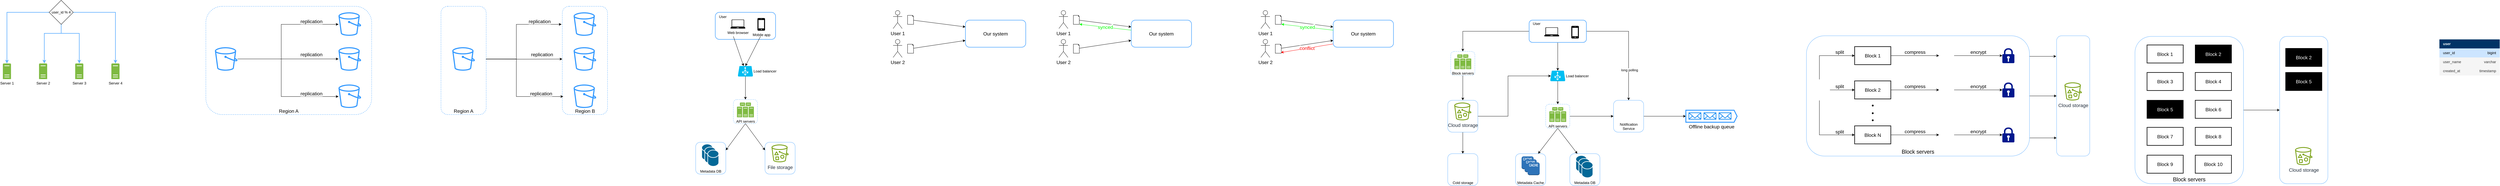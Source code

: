 <mxfile version="26.0.1">
  <diagram name="Page-1" id="DRFL2DdX7cvpsLH4rrUR">
    <mxGraphModel dx="1434" dy="802" grid="1" gridSize="10" guides="1" tooltips="1" connect="1" arrows="1" fold="1" page="1" pageScale="1" pageWidth="827" pageHeight="1169" math="0" shadow="0">
      <root>
        <mxCell id="0" />
        <mxCell id="1" parent="0" />
        <mxCell id="561VKzJUoYmYLCurIPaJ-1" style="edgeStyle=orthogonalEdgeStyle;rounded=0;orthogonalLoop=1;jettySize=auto;html=1;" edge="1" parent="1" source="561VKzJUoYmYLCurIPaJ-4" target="561VKzJUoYmYLCurIPaJ-129">
          <mxGeometry relative="1" as="geometry" />
        </mxCell>
        <mxCell id="561VKzJUoYmYLCurIPaJ-2" style="edgeStyle=orthogonalEdgeStyle;rounded=0;orthogonalLoop=1;jettySize=auto;html=1;exitX=1;exitY=0.171;exitDx=0;exitDy=0;entryX=-0.012;entryY=0.171;entryDx=0;entryDy=0;exitPerimeter=0;entryPerimeter=0;" edge="1" parent="1" source="561VKzJUoYmYLCurIPaJ-4" target="561VKzJUoYmYLCurIPaJ-129">
          <mxGeometry relative="1" as="geometry" />
        </mxCell>
        <mxCell id="561VKzJUoYmYLCurIPaJ-3" style="edgeStyle=orthogonalEdgeStyle;rounded=0;orthogonalLoop=1;jettySize=auto;html=1;exitX=1.001;exitY=0.849;exitDx=0;exitDy=0;entryX=0;entryY=0.849;entryDx=0;entryDy=0;exitPerimeter=0;entryPerimeter=0;" edge="1" parent="1" source="561VKzJUoYmYLCurIPaJ-4" target="561VKzJUoYmYLCurIPaJ-129">
          <mxGeometry relative="1" as="geometry" />
        </mxCell>
        <mxCell id="561VKzJUoYmYLCurIPaJ-4" value="Block servers" style="rounded=1;whiteSpace=wrap;html=1;strokeColor=#66B2FF;verticalAlign=bottom;fontSize=18;" vertex="1" parent="1">
          <mxGeometry x="6270" y="178" width="740" height="400" as="geometry" />
        </mxCell>
        <mxCell id="561VKzJUoYmYLCurIPaJ-5" value="" style="rounded=1;whiteSpace=wrap;html=1;verticalAlign=bottom;strokeColor=#66B2FF;" vertex="1" parent="1">
          <mxGeometry x="5080" y="570" width="100" height="106" as="geometry" />
        </mxCell>
        <mxCell id="561VKzJUoYmYLCurIPaJ-6" value="" style="rounded=1;whiteSpace=wrap;html=1;verticalAlign=bottom;strokeColor=#66B2FF;" vertex="1" parent="1">
          <mxGeometry x="2815" y="532" width="100" height="106" as="geometry" />
        </mxCell>
        <mxCell id="561VKzJUoYmYLCurIPaJ-7" value="Metadata DB" style="rounded=1;whiteSpace=wrap;html=1;verticalAlign=bottom;strokeColor=#66B2FF;" vertex="1" parent="1">
          <mxGeometry x="2585" y="532" width="100" height="106" as="geometry" />
        </mxCell>
        <mxCell id="561VKzJUoYmYLCurIPaJ-8" style="rounded=0;orthogonalLoop=1;jettySize=auto;html=1;exitX=0.5;exitY=1;exitDx=0;exitDy=0;entryX=1;entryY=0.25;entryDx=0;entryDy=0;" edge="1" parent="1" source="561VKzJUoYmYLCurIPaJ-10" target="561VKzJUoYmYLCurIPaJ-7">
          <mxGeometry relative="1" as="geometry">
            <mxPoint x="2755" y="470" as="sourcePoint" />
          </mxGeometry>
        </mxCell>
        <mxCell id="561VKzJUoYmYLCurIPaJ-9" style="edgeStyle=none;shape=connector;rounded=0;orthogonalLoop=1;jettySize=auto;html=1;entryX=0;entryY=0.25;entryDx=0;entryDy=0;strokeColor=default;align=center;verticalAlign=middle;fontFamily=Helvetica;fontSize=11;fontColor=default;labelBackgroundColor=default;endArrow=classic;exitX=0.5;exitY=1;exitDx=0;exitDy=0;" edge="1" parent="1" source="561VKzJUoYmYLCurIPaJ-10" target="561VKzJUoYmYLCurIPaJ-6">
          <mxGeometry relative="1" as="geometry">
            <mxPoint x="2755" y="470" as="sourcePoint" />
          </mxGeometry>
        </mxCell>
        <mxCell id="561VKzJUoYmYLCurIPaJ-10" value="" style="rounded=1;whiteSpace=wrap;html=1;dashed=1;strokeColor=#66B2FF;" vertex="1" parent="1">
          <mxGeometry x="2710" y="390" width="80" height="80" as="geometry" />
        </mxCell>
        <mxCell id="561VKzJUoYmYLCurIPaJ-11" value="User" style="rounded=1;whiteSpace=wrap;html=1;strokeColor=#66B2FF;strokeWidth=2;labelPosition=center;verticalLabelPosition=middle;align=center;verticalAlign=middle;spacingBottom=60;spacingRight=150;" vertex="1" parent="1">
          <mxGeometry x="2650" y="100" width="200" height="90" as="geometry" />
        </mxCell>
        <mxCell id="561VKzJUoYmYLCurIPaJ-12" value="" style="rounded=0;orthogonalLoop=1;jettySize=auto;html=1;exitX=0.3;exitY=0.889;exitDx=0;exitDy=0;exitPerimeter=0;" edge="1" parent="1" source="561VKzJUoYmYLCurIPaJ-11" target="561VKzJUoYmYLCurIPaJ-42">
          <mxGeometry relative="1" as="geometry">
            <mxPoint x="2700" y="60" as="sourcePoint" />
          </mxGeometry>
        </mxCell>
        <mxCell id="561VKzJUoYmYLCurIPaJ-13" value="Region B" style="rounded=1;whiteSpace=wrap;html=1;dashed=1;fillColor=default;strokeColor=#3399FF;verticalAlign=bottom;fontSize=16;fontStyle=0" vertex="1" parent="1">
          <mxGeometry x="2142.5" y="80" width="150" height="360" as="geometry" />
        </mxCell>
        <mxCell id="561VKzJUoYmYLCurIPaJ-14" value="Server 1" style="sketch=0;pointerEvents=1;shadow=0;dashed=0;html=1;strokeColor=none;labelPosition=center;verticalLabelPosition=bottom;verticalAlign=top;outlineConnect=0;align=center;shape=mxgraph.office.servers.server_generic;fillColor=#7FBA42;" vertex="1" parent="1">
          <mxGeometry x="286.5" y="270" width="27" height="52" as="geometry" />
        </mxCell>
        <mxCell id="561VKzJUoYmYLCurIPaJ-15" style="edgeStyle=orthogonalEdgeStyle;rounded=0;orthogonalLoop=1;jettySize=auto;html=1;strokeColor=#66B2FF;strokeWidth=2;" edge="1" parent="1" source="561VKzJUoYmYLCurIPaJ-19" target="561VKzJUoYmYLCurIPaJ-14">
          <mxGeometry relative="1" as="geometry" />
        </mxCell>
        <mxCell id="561VKzJUoYmYLCurIPaJ-16" style="edgeStyle=orthogonalEdgeStyle;rounded=0;orthogonalLoop=1;jettySize=auto;html=1;strokeColor=#66B2FF;strokeWidth=2;" edge="1" parent="1" source="561VKzJUoYmYLCurIPaJ-19" target="561VKzJUoYmYLCurIPaJ-20">
          <mxGeometry relative="1" as="geometry">
            <Array as="points">
              <mxPoint x="480" y="170" />
              <mxPoint x="424" y="170" />
            </Array>
          </mxGeometry>
        </mxCell>
        <mxCell id="561VKzJUoYmYLCurIPaJ-17" style="edgeStyle=orthogonalEdgeStyle;rounded=0;orthogonalLoop=1;jettySize=auto;html=1;exitX=0.5;exitY=1;exitDx=0;exitDy=0;strokeColor=#66B2FF;strokeWidth=2;" edge="1" parent="1" source="561VKzJUoYmYLCurIPaJ-19" target="561VKzJUoYmYLCurIPaJ-21">
          <mxGeometry relative="1" as="geometry">
            <Array as="points">
              <mxPoint x="480" y="170" />
              <mxPoint x="540" y="170" />
            </Array>
          </mxGeometry>
        </mxCell>
        <mxCell id="561VKzJUoYmYLCurIPaJ-18" style="edgeStyle=orthogonalEdgeStyle;rounded=0;orthogonalLoop=1;jettySize=auto;html=1;strokeColor=#66B2FF;strokeWidth=2;" edge="1" parent="1" source="561VKzJUoYmYLCurIPaJ-19" target="561VKzJUoYmYLCurIPaJ-22">
          <mxGeometry relative="1" as="geometry" />
        </mxCell>
        <mxCell id="561VKzJUoYmYLCurIPaJ-19" value="user_id % 4" style="rhombus;whiteSpace=wrap;html=1;" vertex="1" parent="1">
          <mxGeometry x="440" y="60" width="80" height="80" as="geometry" />
        </mxCell>
        <mxCell id="561VKzJUoYmYLCurIPaJ-20" value="Server 2" style="sketch=0;pointerEvents=1;shadow=0;dashed=0;html=1;strokeColor=none;labelPosition=center;verticalLabelPosition=bottom;verticalAlign=top;outlineConnect=0;align=center;shape=mxgraph.office.servers.server_generic;fillColor=#7FBA42;" vertex="1" parent="1">
          <mxGeometry x="406.5" y="270" width="27" height="52" as="geometry" />
        </mxCell>
        <mxCell id="561VKzJUoYmYLCurIPaJ-21" value="Server 3" style="sketch=0;pointerEvents=1;shadow=0;dashed=0;html=1;strokeColor=none;labelPosition=center;verticalLabelPosition=bottom;verticalAlign=top;outlineConnect=0;align=center;shape=mxgraph.office.servers.server_generic;fillColor=#7FBA42;" vertex="1" parent="1">
          <mxGeometry x="526.5" y="270" width="27" height="52" as="geometry" />
        </mxCell>
        <mxCell id="561VKzJUoYmYLCurIPaJ-22" value="Server 4" style="sketch=0;pointerEvents=1;shadow=0;dashed=0;html=1;strokeColor=none;labelPosition=center;verticalLabelPosition=bottom;verticalAlign=top;outlineConnect=0;align=center;shape=mxgraph.office.servers.server_generic;fillColor=#7FBA42;" vertex="1" parent="1">
          <mxGeometry x="646.5" y="270" width="27" height="52" as="geometry" />
        </mxCell>
        <mxCell id="561VKzJUoYmYLCurIPaJ-23" value="Region A" style="rounded=1;whiteSpace=wrap;html=1;dashed=1;fillColor=default;strokeColor=#3399FF;verticalAlign=bottom;fontSize=16;fontStyle=0" vertex="1" parent="1">
          <mxGeometry x="960" y="80" width="550" height="360" as="geometry" />
        </mxCell>
        <mxCell id="561VKzJUoYmYLCurIPaJ-24" value="replication" style="edgeStyle=orthogonalEdgeStyle;rounded=0;orthogonalLoop=1;jettySize=auto;html=1;fontSize=16;verticalAlign=middle;" edge="1" parent="1" source="561VKzJUoYmYLCurIPaJ-27" target="561VKzJUoYmYLCurIPaJ-28">
          <mxGeometry x="0.463" y="15" relative="1" as="geometry">
            <mxPoint as="offset" />
          </mxGeometry>
        </mxCell>
        <mxCell id="561VKzJUoYmYLCurIPaJ-25" value="replication" style="edgeStyle=orthogonalEdgeStyle;rounded=0;orthogonalLoop=1;jettySize=auto;html=1;verticalAlign=middle;fontSize=16;" edge="1" parent="1" source="561VKzJUoYmYLCurIPaJ-27" target="561VKzJUoYmYLCurIPaJ-29">
          <mxGeometry x="0.6" y="10" relative="1" as="geometry">
            <Array as="points">
              <mxPoint x="1210" y="255" />
              <mxPoint x="1210" y="140" />
            </Array>
            <mxPoint as="offset" />
          </mxGeometry>
        </mxCell>
        <mxCell id="561VKzJUoYmYLCurIPaJ-26" value="replication" style="edgeStyle=orthogonalEdgeStyle;rounded=0;orthogonalLoop=1;jettySize=auto;html=1;verticalAlign=middle;fontSize=16;" edge="1" parent="1" source="561VKzJUoYmYLCurIPaJ-27" target="561VKzJUoYmYLCurIPaJ-30">
          <mxGeometry x="0.609" y="10" relative="1" as="geometry">
            <Array as="points">
              <mxPoint x="1210" y="255" />
              <mxPoint x="1210" y="380" />
            </Array>
            <mxPoint as="offset" />
          </mxGeometry>
        </mxCell>
        <mxCell id="561VKzJUoYmYLCurIPaJ-27" value="" style="sketch=0;outlineConnect=0;fontColor=#232F3E;gradientColor=none;fillColor=#3399FF;strokeColor=none;dashed=0;verticalLabelPosition=bottom;verticalAlign=top;align=center;html=1;fontSize=12;fontStyle=0;aspect=fixed;pointerEvents=1;shape=mxgraph.aws4.bucket;" vertex="1" parent="1">
          <mxGeometry x="990" y="216" width="75" height="78" as="geometry" />
        </mxCell>
        <mxCell id="561VKzJUoYmYLCurIPaJ-28" value="" style="sketch=0;outlineConnect=0;fontColor=#232F3E;gradientColor=none;fillColor=#3399FF;strokeColor=none;dashed=0;verticalLabelPosition=bottom;verticalAlign=top;align=center;html=1;fontSize=12;fontStyle=0;aspect=fixed;pointerEvents=1;shape=mxgraph.aws4.bucket;" vertex="1" parent="1">
          <mxGeometry x="1400" y="216" width="75" height="78" as="geometry" />
        </mxCell>
        <mxCell id="561VKzJUoYmYLCurIPaJ-29" value="" style="sketch=0;outlineConnect=0;fontColor=#232F3E;gradientColor=none;fillColor=#3399FF;strokeColor=none;dashed=0;verticalLabelPosition=bottom;verticalAlign=top;align=center;html=1;fontSize=12;fontStyle=0;aspect=fixed;pointerEvents=1;shape=mxgraph.aws4.bucket;" vertex="1" parent="1">
          <mxGeometry x="1400" y="100" width="75" height="78" as="geometry" />
        </mxCell>
        <mxCell id="561VKzJUoYmYLCurIPaJ-30" value="" style="sketch=0;outlineConnect=0;fontColor=#232F3E;gradientColor=none;fillColor=#3399FF;strokeColor=none;dashed=0;verticalLabelPosition=bottom;verticalAlign=top;align=center;html=1;fontSize=12;fontStyle=0;aspect=fixed;pointerEvents=1;shape=mxgraph.aws4.bucket;" vertex="1" parent="1">
          <mxGeometry x="1400" y="340" width="75" height="78" as="geometry" />
        </mxCell>
        <mxCell id="561VKzJUoYmYLCurIPaJ-31" value="Region A" style="rounded=1;whiteSpace=wrap;html=1;dashed=1;fillColor=default;strokeColor=#3399FF;verticalAlign=bottom;fontSize=16;fontStyle=0" vertex="1" parent="1">
          <mxGeometry x="1740" y="80" width="150" height="360" as="geometry" />
        </mxCell>
        <mxCell id="561VKzJUoYmYLCurIPaJ-32" value="replication" style="edgeStyle=orthogonalEdgeStyle;rounded=0;orthogonalLoop=1;jettySize=auto;html=1;fontSize=16;verticalAlign=middle;exitX=0.993;exitY=0.488;exitDx=0;exitDy=0;exitPerimeter=0;entryX=0.001;entryY=0.487;entryDx=0;entryDy=0;entryPerimeter=0;" edge="1" parent="1" source="561VKzJUoYmYLCurIPaJ-31" target="561VKzJUoYmYLCurIPaJ-13">
          <mxGeometry x="0.463" y="15" relative="1" as="geometry">
            <mxPoint as="offset" />
          </mxGeometry>
        </mxCell>
        <mxCell id="561VKzJUoYmYLCurIPaJ-33" value="replication" style="edgeStyle=orthogonalEdgeStyle;rounded=0;orthogonalLoop=1;jettySize=auto;html=1;verticalAlign=middle;fontSize=16;" edge="1" parent="1" source="561VKzJUoYmYLCurIPaJ-31">
          <mxGeometry x="0.6" y="10" relative="1" as="geometry">
            <Array as="points">
              <mxPoint x="1990" y="255" />
              <mxPoint x="1990" y="140" />
            </Array>
            <mxPoint as="offset" />
            <mxPoint x="2140" y="140" as="targetPoint" />
          </mxGeometry>
        </mxCell>
        <mxCell id="561VKzJUoYmYLCurIPaJ-34" value="replication" style="edgeStyle=orthogonalEdgeStyle;rounded=0;orthogonalLoop=1;jettySize=auto;html=1;verticalAlign=middle;fontSize=16;entryX=0.02;entryY=0.836;entryDx=0;entryDy=0;entryPerimeter=0;" edge="1" parent="1" target="561VKzJUoYmYLCurIPaJ-13">
          <mxGeometry x="0.609" y="10" relative="1" as="geometry">
            <Array as="points">
              <mxPoint x="1990" y="255" />
              <mxPoint x="1990" y="380" />
              <mxPoint x="2145" y="380" />
            </Array>
            <mxPoint as="offset" />
            <mxPoint x="1890" y="255" as="sourcePoint" />
            <mxPoint x="2140" y="380" as="targetPoint" />
          </mxGeometry>
        </mxCell>
        <mxCell id="561VKzJUoYmYLCurIPaJ-35" value="" style="sketch=0;outlineConnect=0;fontColor=#232F3E;gradientColor=none;fillColor=#3399FF;strokeColor=none;dashed=0;verticalLabelPosition=bottom;verticalAlign=top;align=center;html=1;fontSize=12;fontStyle=0;aspect=fixed;pointerEvents=1;shape=mxgraph.aws4.bucket;" vertex="1" parent="1">
          <mxGeometry x="1777.5" y="216" width="75" height="78" as="geometry" />
        </mxCell>
        <mxCell id="561VKzJUoYmYLCurIPaJ-36" value="" style="sketch=0;outlineConnect=0;fontColor=#232F3E;gradientColor=none;fillColor=#3399FF;strokeColor=none;dashed=0;verticalLabelPosition=bottom;verticalAlign=top;align=center;html=1;fontSize=12;fontStyle=0;aspect=fixed;pointerEvents=1;shape=mxgraph.aws4.bucket;" vertex="1" parent="1">
          <mxGeometry x="2180" y="216" width="75" height="78" as="geometry" />
        </mxCell>
        <mxCell id="561VKzJUoYmYLCurIPaJ-37" value="" style="sketch=0;outlineConnect=0;fontColor=#232F3E;gradientColor=none;fillColor=#3399FF;strokeColor=none;dashed=0;verticalLabelPosition=bottom;verticalAlign=top;align=center;html=1;fontSize=12;fontStyle=0;aspect=fixed;pointerEvents=1;shape=mxgraph.aws4.bucket;" vertex="1" parent="1">
          <mxGeometry x="2180" y="100" width="75" height="78" as="geometry" />
        </mxCell>
        <mxCell id="561VKzJUoYmYLCurIPaJ-38" value="" style="sketch=0;outlineConnect=0;fontColor=#232F3E;gradientColor=none;fillColor=#3399FF;strokeColor=none;dashed=0;verticalLabelPosition=bottom;verticalAlign=top;align=center;html=1;fontSize=12;fontStyle=0;aspect=fixed;pointerEvents=1;shape=mxgraph.aws4.bucket;" vertex="1" parent="1">
          <mxGeometry x="2180" y="340" width="75" height="78" as="geometry" />
        </mxCell>
        <mxCell id="561VKzJUoYmYLCurIPaJ-39" value="Web browser" style="sketch=0;aspect=fixed;pointerEvents=1;shadow=0;dashed=0;html=1;strokeColor=none;labelPosition=center;verticalLabelPosition=bottom;verticalAlign=top;align=center;fillColor=#000000;shape=mxgraph.azure.laptop" vertex="1" parent="1">
          <mxGeometry x="2700" y="124" width="50" height="30" as="geometry" />
        </mxCell>
        <mxCell id="561VKzJUoYmYLCurIPaJ-40" value="Mobile app" style="sketch=0;pointerEvents=1;shadow=0;dashed=0;html=1;strokeColor=none;fillColor=#000000;labelPosition=center;verticalLabelPosition=bottom;verticalAlign=top;outlineConnect=0;align=center;shape=mxgraph.office.devices.cell_phone_iphone_standalone;" vertex="1" parent="1">
          <mxGeometry x="2790" y="119" width="25" height="42" as="geometry" />
        </mxCell>
        <mxCell id="561VKzJUoYmYLCurIPaJ-41" value="" style="edgeStyle=orthogonalEdgeStyle;rounded=0;orthogonalLoop=1;jettySize=auto;html=1;" edge="1" parent="1" source="561VKzJUoYmYLCurIPaJ-42">
          <mxGeometry relative="1" as="geometry">
            <mxPoint x="2750" y="390" as="targetPoint" />
          </mxGeometry>
        </mxCell>
        <mxCell id="561VKzJUoYmYLCurIPaJ-42" value="Load balancer" style="verticalLabelPosition=middle;html=1;verticalAlign=middle;align=left;strokeColor=none;fillColor=#00BEF2;shape=mxgraph.azure.azure_load_balancer;labelPosition=right;" vertex="1" parent="1">
          <mxGeometry x="2725" y="278.5" width="50" height="35" as="geometry" />
        </mxCell>
        <mxCell id="561VKzJUoYmYLCurIPaJ-43" style="rounded=0;orthogonalLoop=1;jettySize=auto;html=1;entryX=0.5;entryY=0;entryDx=0;entryDy=0;entryPerimeter=0;exitX=0.75;exitY=0.889;exitDx=0;exitDy=0;exitPerimeter=0;" edge="1" parent="1" source="561VKzJUoYmYLCurIPaJ-11" target="561VKzJUoYmYLCurIPaJ-42">
          <mxGeometry relative="1" as="geometry" />
        </mxCell>
        <mxCell id="561VKzJUoYmYLCurIPaJ-44" value="API servers" style="sketch=0;pointerEvents=1;shadow=0;dashed=0;html=1;strokeColor=none;fillColor=#505050;labelPosition=center;verticalLabelPosition=bottom;verticalAlign=top;outlineConnect=0;align=center;shape=mxgraph.office.servers.server_farm;fillColor=#7FBA42;" vertex="1" parent="1">
          <mxGeometry x="2722" y="400" width="56" height="49" as="geometry" />
        </mxCell>
        <mxCell id="561VKzJUoYmYLCurIPaJ-45" value="" style="shape=mxgraph.cisco.storage.relational_database;html=1;pointerEvents=1;dashed=0;fillColor=#036897;strokeColor=#ffffff;strokeWidth=2;verticalLabelPosition=bottom;verticalAlign=top;align=center;outlineConnect=0;" vertex="1" parent="1">
          <mxGeometry x="2605.0" y="538" width="36.5" height="54" as="geometry" />
        </mxCell>
        <mxCell id="561VKzJUoYmYLCurIPaJ-46" value="" style="shape=mxgraph.cisco.storage.relational_database;html=1;pointerEvents=1;dashed=0;fillColor=#036897;strokeColor=#ffffff;strokeWidth=2;verticalLabelPosition=bottom;verticalAlign=top;align=center;outlineConnect=0;" vertex="1" parent="1">
          <mxGeometry x="2615.0" y="548" width="36.5" height="54" as="geometry" />
        </mxCell>
        <mxCell id="561VKzJUoYmYLCurIPaJ-47" value="" style="shape=mxgraph.cisco.storage.relational_database;html=1;pointerEvents=1;dashed=0;fillColor=#036897;strokeColor=#ffffff;strokeWidth=2;verticalLabelPosition=bottom;verticalAlign=top;align=center;outlineConnect=0;" vertex="1" parent="1">
          <mxGeometry x="2625.0" y="558" width="36.5" height="54" as="geometry" />
        </mxCell>
        <mxCell id="561VKzJUoYmYLCurIPaJ-48" value="File storage" style="sketch=0;outlineConnect=0;fontColor=#232F3E;gradientColor=none;fillColor=#7AA116;strokeColor=none;dashed=0;verticalLabelPosition=bottom;verticalAlign=top;align=center;html=1;fontSize=16;fontStyle=0;aspect=fixed;pointerEvents=1;shape=mxgraph.aws4.bucket_with_objects;" vertex="1" parent="1">
          <mxGeometry x="2836.64" y="539.5" width="56.73" height="59" as="geometry" />
        </mxCell>
        <mxCell id="561VKzJUoYmYLCurIPaJ-49" value="User 1" style="shape=umlActor;verticalLabelPosition=bottom;verticalAlign=top;html=1;outlineConnect=0;fontFamily=Helvetica;fontSize=16;fontColor=default;labelBackgroundColor=default;" vertex="1" parent="1">
          <mxGeometry x="3240" y="94" width="30" height="60" as="geometry" />
        </mxCell>
        <mxCell id="561VKzJUoYmYLCurIPaJ-50" style="edgeStyle=none;shape=connector;rounded=0;orthogonalLoop=1;jettySize=auto;html=1;entryX=0;entryY=0.25;entryDx=0;entryDy=0;strokeColor=default;align=center;verticalAlign=middle;fontFamily=Helvetica;fontSize=11;fontColor=default;labelBackgroundColor=default;endArrow=classic;" edge="1" parent="1" source="561VKzJUoYmYLCurIPaJ-51" target="561VKzJUoYmYLCurIPaJ-55">
          <mxGeometry relative="1" as="geometry" />
        </mxCell>
        <mxCell id="561VKzJUoYmYLCurIPaJ-51" value="" style="whiteSpace=wrap;html=1;shape=mxgraph.basic.document;fontFamily=Helvetica;fontSize=11;fontColor=default;labelBackgroundColor=default;" vertex="1" parent="1">
          <mxGeometry x="3288" y="110" width="20" height="30" as="geometry" />
        </mxCell>
        <mxCell id="561VKzJUoYmYLCurIPaJ-52" value="User 2" style="shape=umlActor;verticalLabelPosition=bottom;verticalAlign=top;html=1;outlineConnect=0;fontFamily=Helvetica;fontSize=16;fontColor=default;labelBackgroundColor=default;" vertex="1" parent="1">
          <mxGeometry x="3240" y="190" width="30" height="60" as="geometry" />
        </mxCell>
        <mxCell id="561VKzJUoYmYLCurIPaJ-53" style="edgeStyle=none;shape=connector;rounded=0;orthogonalLoop=1;jettySize=auto;html=1;entryX=0;entryY=0.75;entryDx=0;entryDy=0;strokeColor=default;align=center;verticalAlign=middle;fontFamily=Helvetica;fontSize=11;fontColor=default;labelBackgroundColor=default;endArrow=classic;" edge="1" parent="1" source="561VKzJUoYmYLCurIPaJ-54" target="561VKzJUoYmYLCurIPaJ-55">
          <mxGeometry relative="1" as="geometry" />
        </mxCell>
        <mxCell id="561VKzJUoYmYLCurIPaJ-54" value="" style="whiteSpace=wrap;html=1;shape=mxgraph.basic.document;fontFamily=Helvetica;fontSize=11;fontColor=default;labelBackgroundColor=default;" vertex="1" parent="1">
          <mxGeometry x="3288" y="206" width="20" height="30" as="geometry" />
        </mxCell>
        <mxCell id="561VKzJUoYmYLCurIPaJ-55" value="Our system" style="rounded=1;whiteSpace=wrap;html=1;strokeColor=#66B2FF;strokeWidth=2;labelPosition=center;verticalLabelPosition=middle;align=center;verticalAlign=middle;spacingBottom=0;spacingRight=0;fontSize=16;" vertex="1" parent="1">
          <mxGeometry x="3480" y="126" width="200" height="90" as="geometry" />
        </mxCell>
        <mxCell id="561VKzJUoYmYLCurIPaJ-56" value="User 1" style="shape=umlActor;verticalLabelPosition=bottom;verticalAlign=top;html=1;outlineConnect=0;fontFamily=Helvetica;fontSize=16;fontColor=default;labelBackgroundColor=default;" vertex="1" parent="1">
          <mxGeometry x="3790" y="94" width="30" height="60" as="geometry" />
        </mxCell>
        <mxCell id="561VKzJUoYmYLCurIPaJ-57" style="edgeStyle=none;shape=connector;rounded=0;orthogonalLoop=1;jettySize=auto;html=1;entryX=0;entryY=0.25;entryDx=0;entryDy=0;strokeColor=default;align=center;verticalAlign=middle;fontFamily=Helvetica;fontSize=11;fontColor=default;labelBackgroundColor=default;endArrow=classic;" edge="1" parent="1" source="561VKzJUoYmYLCurIPaJ-58" target="561VKzJUoYmYLCurIPaJ-62">
          <mxGeometry relative="1" as="geometry" />
        </mxCell>
        <mxCell id="561VKzJUoYmYLCurIPaJ-58" value="" style="whiteSpace=wrap;html=1;shape=mxgraph.basic.document;fontFamily=Helvetica;fontSize=11;fontColor=default;labelBackgroundColor=default;" vertex="1" parent="1">
          <mxGeometry x="3838" y="110" width="20" height="30" as="geometry" />
        </mxCell>
        <mxCell id="561VKzJUoYmYLCurIPaJ-59" value="User 2" style="shape=umlActor;verticalLabelPosition=bottom;verticalAlign=top;html=1;outlineConnect=0;fontFamily=Helvetica;fontSize=16;fontColor=default;labelBackgroundColor=default;" vertex="1" parent="1">
          <mxGeometry x="3790" y="190" width="30" height="60" as="geometry" />
        </mxCell>
        <mxCell id="561VKzJUoYmYLCurIPaJ-60" style="edgeStyle=none;shape=connector;rounded=0;orthogonalLoop=1;jettySize=auto;html=1;entryX=0;entryY=0.75;entryDx=0;entryDy=0;strokeColor=default;align=center;verticalAlign=middle;fontFamily=Helvetica;fontSize=11;fontColor=default;labelBackgroundColor=default;endArrow=classic;" edge="1" parent="1" source="561VKzJUoYmYLCurIPaJ-61" target="561VKzJUoYmYLCurIPaJ-62">
          <mxGeometry relative="1" as="geometry" />
        </mxCell>
        <mxCell id="561VKzJUoYmYLCurIPaJ-61" value="" style="whiteSpace=wrap;html=1;shape=mxgraph.basic.document;fontFamily=Helvetica;fontSize=11;fontColor=default;labelBackgroundColor=default;" vertex="1" parent="1">
          <mxGeometry x="3838" y="206" width="20" height="30" as="geometry" />
        </mxCell>
        <mxCell id="561VKzJUoYmYLCurIPaJ-62" value="Our system" style="rounded=1;whiteSpace=wrap;html=1;strokeColor=#66B2FF;strokeWidth=2;labelPosition=center;verticalLabelPosition=middle;align=center;verticalAlign=middle;spacingBottom=0;spacingRight=0;fontSize=16;" vertex="1" parent="1">
          <mxGeometry x="4030" y="126" width="200" height="90" as="geometry" />
        </mxCell>
        <mxCell id="561VKzJUoYmYLCurIPaJ-63" value="synced" style="edgeStyle=none;shape=connector;rounded=0;orthogonalLoop=1;jettySize=auto;html=1;entryX=1.017;entryY=0.983;entryDx=0;entryDy=0;entryPerimeter=0;strokeColor=#00FF00;align=center;verticalAlign=middle;fontFamily=Helvetica;fontSize=16;fontColor=#00FF00;labelBackgroundColor=default;endArrow=classic;strokeWidth=1;" edge="1" parent="1" source="561VKzJUoYmYLCurIPaJ-62" target="561VKzJUoYmYLCurIPaJ-58">
          <mxGeometry relative="1" as="geometry" />
        </mxCell>
        <mxCell id="561VKzJUoYmYLCurIPaJ-64" value="User 1" style="shape=umlActor;verticalLabelPosition=bottom;verticalAlign=top;html=1;outlineConnect=0;fontFamily=Helvetica;fontSize=16;fontColor=default;labelBackgroundColor=default;" vertex="1" parent="1">
          <mxGeometry x="4460" y="94" width="30" height="60" as="geometry" />
        </mxCell>
        <mxCell id="561VKzJUoYmYLCurIPaJ-65" style="edgeStyle=none;shape=connector;rounded=0;orthogonalLoop=1;jettySize=auto;html=1;entryX=0;entryY=0.25;entryDx=0;entryDy=0;strokeColor=default;align=center;verticalAlign=middle;fontFamily=Helvetica;fontSize=11;fontColor=default;labelBackgroundColor=default;endArrow=classic;" edge="1" parent="1" source="561VKzJUoYmYLCurIPaJ-66" target="561VKzJUoYmYLCurIPaJ-70">
          <mxGeometry relative="1" as="geometry" />
        </mxCell>
        <mxCell id="561VKzJUoYmYLCurIPaJ-66" value="" style="whiteSpace=wrap;html=1;shape=mxgraph.basic.document;fontFamily=Helvetica;fontSize=11;fontColor=default;labelBackgroundColor=default;" vertex="1" parent="1">
          <mxGeometry x="4508" y="110" width="20" height="30" as="geometry" />
        </mxCell>
        <mxCell id="561VKzJUoYmYLCurIPaJ-67" value="User 2" style="shape=umlActor;verticalLabelPosition=bottom;verticalAlign=top;html=1;outlineConnect=0;fontFamily=Helvetica;fontSize=16;fontColor=default;labelBackgroundColor=default;" vertex="1" parent="1">
          <mxGeometry x="4460" y="190" width="30" height="60" as="geometry" />
        </mxCell>
        <mxCell id="561VKzJUoYmYLCurIPaJ-68" style="edgeStyle=none;shape=connector;rounded=0;orthogonalLoop=1;jettySize=auto;html=1;entryX=0;entryY=0.75;entryDx=0;entryDy=0;strokeColor=default;align=center;verticalAlign=middle;fontFamily=Helvetica;fontSize=11;fontColor=default;labelBackgroundColor=default;endArrow=classic;" edge="1" parent="1" source="561VKzJUoYmYLCurIPaJ-69" target="561VKzJUoYmYLCurIPaJ-70">
          <mxGeometry relative="1" as="geometry" />
        </mxCell>
        <mxCell id="561VKzJUoYmYLCurIPaJ-69" value="" style="whiteSpace=wrap;html=1;shape=mxgraph.basic.document;fontFamily=Helvetica;fontSize=11;fontColor=default;labelBackgroundColor=default;" vertex="1" parent="1">
          <mxGeometry x="4508" y="206" width="20" height="30" as="geometry" />
        </mxCell>
        <mxCell id="561VKzJUoYmYLCurIPaJ-70" value="Our system" style="rounded=1;whiteSpace=wrap;html=1;strokeColor=#66B2FF;strokeWidth=2;labelPosition=center;verticalLabelPosition=middle;align=center;verticalAlign=middle;spacingBottom=0;spacingRight=0;fontSize=16;" vertex="1" parent="1">
          <mxGeometry x="4700" y="126" width="200" height="90" as="geometry" />
        </mxCell>
        <mxCell id="561VKzJUoYmYLCurIPaJ-71" value="synced" style="edgeStyle=none;shape=connector;rounded=0;orthogonalLoop=1;jettySize=auto;html=1;entryX=1.017;entryY=0.983;entryDx=0;entryDy=0;entryPerimeter=0;strokeColor=#00FF00;align=center;verticalAlign=middle;fontFamily=Helvetica;fontSize=16;fontColor=#00FF00;labelBackgroundColor=default;endArrow=classic;strokeWidth=1;" edge="1" parent="1" source="561VKzJUoYmYLCurIPaJ-70" target="561VKzJUoYmYLCurIPaJ-66">
          <mxGeometry relative="1" as="geometry" />
        </mxCell>
        <mxCell id="561VKzJUoYmYLCurIPaJ-72" value="conflict" style="edgeStyle=none;shape=connector;rounded=0;orthogonalLoop=1;jettySize=auto;html=1;entryX=0.933;entryY=0.922;entryDx=0;entryDy=0;entryPerimeter=0;strokeColor=#FF0000;align=center;verticalAlign=middle;fontFamily=Helvetica;fontSize=16;fontColor=#FF0000;labelBackgroundColor=default;endArrow=classic;exitX=-0.004;exitY=0.881;exitDx=0;exitDy=0;exitPerimeter=0;" edge="1" parent="1" source="561VKzJUoYmYLCurIPaJ-70" target="561VKzJUoYmYLCurIPaJ-69">
          <mxGeometry relative="1" as="geometry" />
        </mxCell>
        <mxCell id="561VKzJUoYmYLCurIPaJ-73" value="" style="edgeStyle=none;shape=connector;rounded=0;orthogonalLoop=1;jettySize=auto;html=1;strokeColor=default;align=center;verticalAlign=middle;fontFamily=Helvetica;fontSize=11;fontColor=default;labelBackgroundColor=default;endArrow=classic;" edge="1" parent="1" source="561VKzJUoYmYLCurIPaJ-77" target="561VKzJUoYmYLCurIPaJ-88">
          <mxGeometry relative="1" as="geometry" />
        </mxCell>
        <mxCell id="561VKzJUoYmYLCurIPaJ-74" style="edgeStyle=orthogonalEdgeStyle;rounded=0;orthogonalLoop=1;jettySize=auto;html=1;entryX=0.5;entryY=0;entryDx=0;entryDy=0;" edge="1" parent="1" source="561VKzJUoYmYLCurIPaJ-77" target="561VKzJUoYmYLCurIPaJ-99">
          <mxGeometry relative="1" as="geometry" />
        </mxCell>
        <mxCell id="561VKzJUoYmYLCurIPaJ-75" style="edgeStyle=orthogonalEdgeStyle;rounded=0;orthogonalLoop=1;jettySize=auto;html=1;entryX=0.5;entryY=0;entryDx=0;entryDy=0;fontSize=16;labelPosition=right;verticalLabelPosition=middle;align=left;verticalAlign=middle;" edge="1" parent="1" source="561VKzJUoYmYLCurIPaJ-77" target="561VKzJUoYmYLCurIPaJ-104">
          <mxGeometry relative="1" as="geometry" />
        </mxCell>
        <mxCell id="561VKzJUoYmYLCurIPaJ-76" value="long polling" style="edgeLabel;html=1;align=center;verticalAlign=middle;resizable=0;points=[];" vertex="1" connectable="0" parent="561VKzJUoYmYLCurIPaJ-75">
          <mxGeometry x="0.456" y="3" relative="1" as="geometry">
            <mxPoint as="offset" />
          </mxGeometry>
        </mxCell>
        <mxCell id="561VKzJUoYmYLCurIPaJ-77" value="User" style="rounded=1;whiteSpace=wrap;html=1;strokeColor=#66B2FF;strokeWidth=2;labelPosition=center;verticalLabelPosition=middle;align=center;verticalAlign=middle;spacingBottom=50;spacingRight=140;" vertex="1" parent="1">
          <mxGeometry x="5350" y="126" width="190" height="74" as="geometry" />
        </mxCell>
        <mxCell id="561VKzJUoYmYLCurIPaJ-78" value="" style="sketch=0;aspect=fixed;pointerEvents=1;shadow=0;dashed=0;html=1;strokeColor=none;labelPosition=center;verticalLabelPosition=bottom;verticalAlign=top;align=center;fillColor=#000000;shape=mxgraph.azure.laptop" vertex="1" parent="1">
          <mxGeometry x="5400" y="150" width="50" height="30" as="geometry" />
        </mxCell>
        <mxCell id="561VKzJUoYmYLCurIPaJ-79" value="" style="sketch=0;pointerEvents=1;shadow=0;dashed=0;html=1;strokeColor=none;fillColor=#000000;labelPosition=center;verticalLabelPosition=bottom;verticalAlign=top;outlineConnect=0;align=center;shape=mxgraph.office.devices.cell_phone_iphone_standalone;" vertex="1" parent="1">
          <mxGeometry x="5490" y="145" width="25" height="42" as="geometry" />
        </mxCell>
        <mxCell id="561VKzJUoYmYLCurIPaJ-80" style="edgeStyle=orthogonalEdgeStyle;rounded=0;orthogonalLoop=1;jettySize=auto;html=1;entryX=0.5;entryY=0;entryDx=0;entryDy=0;" edge="1" parent="1" source="561VKzJUoYmYLCurIPaJ-81" target="561VKzJUoYmYLCurIPaJ-5">
          <mxGeometry relative="1" as="geometry" />
        </mxCell>
        <mxCell id="561VKzJUoYmYLCurIPaJ-81" value="" style="rounded=1;whiteSpace=wrap;html=1;verticalAlign=bottom;strokeColor=#66B2FF;" vertex="1" parent="1">
          <mxGeometry x="5080" y="392.5" width="100" height="106" as="geometry" />
        </mxCell>
        <mxCell id="561VKzJUoYmYLCurIPaJ-82" value="Metadata DB" style="rounded=1;whiteSpace=wrap;html=1;verticalAlign=bottom;strokeColor=#66B2FF;" vertex="1" parent="1">
          <mxGeometry x="5485" y="570" width="100" height="106" as="geometry" />
        </mxCell>
        <mxCell id="561VKzJUoYmYLCurIPaJ-83" style="rounded=0;orthogonalLoop=1;jettySize=auto;html=1;exitX=0.5;exitY=1;exitDx=0;exitDy=0;entryX=0.75;entryY=0;entryDx=0;entryDy=0;" edge="1" parent="1" source="561VKzJUoYmYLCurIPaJ-86" target="561VKzJUoYmYLCurIPaJ-94">
          <mxGeometry relative="1" as="geometry">
            <mxPoint x="5450" y="485.5" as="sourcePoint" />
            <mxPoint x="5420" y="574" as="targetPoint" />
          </mxGeometry>
        </mxCell>
        <mxCell id="561VKzJUoYmYLCurIPaJ-84" style="edgeStyle=none;shape=connector;rounded=0;orthogonalLoop=1;jettySize=auto;html=1;strokeColor=default;align=center;verticalAlign=middle;fontFamily=Helvetica;fontSize=11;fontColor=default;labelBackgroundColor=default;endArrow=classic;exitX=0.5;exitY=1;exitDx=0;exitDy=0;entryX=0.25;entryY=0;entryDx=0;entryDy=0;" edge="1" parent="1" source="561VKzJUoYmYLCurIPaJ-86" target="561VKzJUoYmYLCurIPaJ-82">
          <mxGeometry relative="1" as="geometry">
            <mxPoint x="5450" y="485.5" as="sourcePoint" />
            <mxPoint x="5480" y="560" as="targetPoint" />
          </mxGeometry>
        </mxCell>
        <mxCell id="561VKzJUoYmYLCurIPaJ-85" style="edgeStyle=orthogonalEdgeStyle;rounded=0;orthogonalLoop=1;jettySize=auto;html=1;entryX=0;entryY=0.5;entryDx=0;entryDy=0;" edge="1" parent="1" source="561VKzJUoYmYLCurIPaJ-86" target="561VKzJUoYmYLCurIPaJ-104">
          <mxGeometry relative="1" as="geometry" />
        </mxCell>
        <mxCell id="561VKzJUoYmYLCurIPaJ-86" value="" style="rounded=1;whiteSpace=wrap;html=1;dashed=1;strokeColor=#66B2FF;" vertex="1" parent="1">
          <mxGeometry x="5405" y="405.5" width="80" height="80" as="geometry" />
        </mxCell>
        <mxCell id="561VKzJUoYmYLCurIPaJ-87" value="" style="edgeStyle=orthogonalEdgeStyle;rounded=0;orthogonalLoop=1;jettySize=auto;html=1;" edge="1" parent="1" source="561VKzJUoYmYLCurIPaJ-88">
          <mxGeometry relative="1" as="geometry">
            <mxPoint x="5445" y="405.5" as="targetPoint" />
          </mxGeometry>
        </mxCell>
        <mxCell id="561VKzJUoYmYLCurIPaJ-88" value="Load balancer" style="verticalLabelPosition=middle;html=1;verticalAlign=middle;align=left;strokeColor=none;fillColor=#00BEF2;shape=mxgraph.azure.azure_load_balancer;labelPosition=right;" vertex="1" parent="1">
          <mxGeometry x="5420" y="294" width="50" height="35" as="geometry" />
        </mxCell>
        <mxCell id="561VKzJUoYmYLCurIPaJ-89" value="API servers" style="sketch=0;pointerEvents=1;shadow=0;dashed=0;html=1;strokeColor=none;fillColor=#505050;labelPosition=center;verticalLabelPosition=bottom;verticalAlign=top;outlineConnect=0;align=center;shape=mxgraph.office.servers.server_farm;fillColor=#7FBA42;" vertex="1" parent="1">
          <mxGeometry x="5417" y="415.5" width="56" height="49" as="geometry" />
        </mxCell>
        <mxCell id="561VKzJUoYmYLCurIPaJ-90" value="" style="shape=mxgraph.cisco.storage.relational_database;html=1;pointerEvents=1;dashed=0;fillColor=#036897;strokeColor=#ffffff;strokeWidth=2;verticalLabelPosition=bottom;verticalAlign=top;align=center;outlineConnect=0;" vertex="1" parent="1">
          <mxGeometry x="5505.0" y="576" width="36.5" height="54" as="geometry" />
        </mxCell>
        <mxCell id="561VKzJUoYmYLCurIPaJ-91" value="" style="shape=mxgraph.cisco.storage.relational_database;html=1;pointerEvents=1;dashed=0;fillColor=#036897;strokeColor=#ffffff;strokeWidth=2;verticalLabelPosition=bottom;verticalAlign=top;align=center;outlineConnect=0;" vertex="1" parent="1">
          <mxGeometry x="5515.0" y="586" width="36.5" height="54" as="geometry" />
        </mxCell>
        <mxCell id="561VKzJUoYmYLCurIPaJ-92" value="" style="shape=mxgraph.cisco.storage.relational_database;html=1;pointerEvents=1;dashed=0;fillColor=#036897;strokeColor=#ffffff;strokeWidth=2;verticalLabelPosition=bottom;verticalAlign=top;align=center;outlineConnect=0;" vertex="1" parent="1">
          <mxGeometry x="5525.0" y="596" width="36.5" height="54" as="geometry" />
        </mxCell>
        <mxCell id="561VKzJUoYmYLCurIPaJ-93" value="Cloud storage" style="sketch=0;outlineConnect=0;fontColor=#232F3E;gradientColor=none;fillColor=#7AA116;strokeColor=none;dashed=0;verticalLabelPosition=bottom;verticalAlign=top;align=center;html=1;fontSize=16;fontStyle=0;aspect=fixed;pointerEvents=1;shape=mxgraph.aws4.bucket_with_objects;" vertex="1" parent="1">
          <mxGeometry x="5101.64" y="400" width="56.73" height="59" as="geometry" />
        </mxCell>
        <mxCell id="561VKzJUoYmYLCurIPaJ-94" value="Metadata Cache" style="rounded=1;whiteSpace=wrap;html=1;verticalAlign=bottom;strokeColor=#66B2FF;" vertex="1" parent="1">
          <mxGeometry x="5305" y="570" width="100" height="106" as="geometry" />
        </mxCell>
        <mxCell id="561VKzJUoYmYLCurIPaJ-95" value="" style="outlineConnect=0;dashed=0;verticalLabelPosition=bottom;verticalAlign=top;align=center;html=1;shape=mxgraph.aws3.cache_node;fillColor=#2E73B8;gradientColor=none;" vertex="1" parent="1">
          <mxGeometry x="5325" y="579" width="40" height="42.5" as="geometry" />
        </mxCell>
        <mxCell id="561VKzJUoYmYLCurIPaJ-96" value="" style="outlineConnect=0;dashed=0;verticalLabelPosition=bottom;verticalAlign=top;align=center;html=1;shape=mxgraph.aws3.cache_node;fillColor=#2E73B8;gradientColor=none;" vertex="1" parent="1">
          <mxGeometry x="5335" y="589" width="40" height="42.5" as="geometry" />
        </mxCell>
        <mxCell id="561VKzJUoYmYLCurIPaJ-97" value="" style="outlineConnect=0;dashed=0;verticalLabelPosition=bottom;verticalAlign=top;align=center;html=1;shape=mxgraph.aws3.cache_node;fillColor=#2E73B8;gradientColor=none;" vertex="1" parent="1">
          <mxGeometry x="5345" y="599" width="40" height="42.5" as="geometry" />
        </mxCell>
        <mxCell id="561VKzJUoYmYLCurIPaJ-98" style="edgeStyle=orthogonalEdgeStyle;rounded=0;orthogonalLoop=1;jettySize=auto;html=1;entryX=0.5;entryY=0;entryDx=0;entryDy=0;" edge="1" parent="1" source="561VKzJUoYmYLCurIPaJ-99" target="561VKzJUoYmYLCurIPaJ-81">
          <mxGeometry relative="1" as="geometry" />
        </mxCell>
        <mxCell id="561VKzJUoYmYLCurIPaJ-99" value="" style="rounded=1;whiteSpace=wrap;html=1;dashed=1;strokeColor=#66B2FF;" vertex="1" parent="1">
          <mxGeometry x="5090" y="230" width="80" height="80" as="geometry" />
        </mxCell>
        <mxCell id="561VKzJUoYmYLCurIPaJ-100" value="Block servers" style="sketch=0;pointerEvents=1;shadow=0;dashed=0;html=1;strokeColor=none;fillColor=#505050;labelPosition=center;verticalLabelPosition=bottom;verticalAlign=top;outlineConnect=0;align=center;shape=mxgraph.office.servers.server_farm;fillColor=#7FBA42;" vertex="1" parent="1">
          <mxGeometry x="5102" y="240" width="56" height="49" as="geometry" />
        </mxCell>
        <mxCell id="561VKzJUoYmYLCurIPaJ-101" style="edgeStyle=orthogonalEdgeStyle;rounded=0;orthogonalLoop=1;jettySize=auto;html=1;entryX=0.05;entryY=0.5;entryDx=0;entryDy=0;entryPerimeter=0;" edge="1" parent="1" source="561VKzJUoYmYLCurIPaJ-81" target="561VKzJUoYmYLCurIPaJ-88">
          <mxGeometry relative="1" as="geometry">
            <Array as="points">
              <mxPoint x="5280" y="446" />
              <mxPoint x="5280" y="312" />
            </Array>
          </mxGeometry>
        </mxCell>
        <mxCell id="561VKzJUoYmYLCurIPaJ-102" value="Cold storage" style="shape=image;html=1;verticalAlign=top;verticalLabelPosition=bottom;labelBackgroundColor=#ffffff;imageAspect=0;aspect=fixed;image=https://cdn1.iconfinder.com/data/icons/line-christmas-icons/75/_snowflake-128.png" vertex="1" parent="1">
          <mxGeometry x="5093" y="579" width="74" height="74" as="geometry" />
        </mxCell>
        <mxCell id="561VKzJUoYmYLCurIPaJ-103" style="edgeStyle=orthogonalEdgeStyle;rounded=0;orthogonalLoop=1;jettySize=auto;html=1;" edge="1" parent="1" source="561VKzJUoYmYLCurIPaJ-104" target="561VKzJUoYmYLCurIPaJ-106">
          <mxGeometry relative="1" as="geometry" />
        </mxCell>
        <mxCell id="561VKzJUoYmYLCurIPaJ-104" value="" style="rounded=1;whiteSpace=wrap;html=1;verticalAlign=bottom;strokeColor=#66B2FF;" vertex="1" parent="1">
          <mxGeometry x="5630" y="392.5" width="100" height="106" as="geometry" />
        </mxCell>
        <mxCell id="561VKzJUoYmYLCurIPaJ-105" value="Notification&lt;div&gt;Service&lt;/div&gt;" style="shape=image;html=1;verticalAlign=top;verticalLabelPosition=bottom;labelBackgroundColor=#ffffff;imageAspect=0;aspect=fixed;image=https://cdn2.iconfinder.com/data/icons/boxicons-solid-vol-1/24/bxs-bell-ring-128.png" vertex="1" parent="1">
          <mxGeometry x="5650" y="399" width="60" height="60" as="geometry" />
        </mxCell>
        <mxCell id="561VKzJUoYmYLCurIPaJ-106" value="Offline backup queue" style="html=1;shadow=0;dashed=0;align=center;verticalAlign=top;shape=mxgraph.arrows2.arrow;dy=0;dx=10;notch=0;strokeWidth=3;strokeColor=#3399FF;labelPosition=center;verticalLabelPosition=bottom;fontSize=16;spacing=0;" vertex="1" parent="1">
          <mxGeometry x="5870" y="425.5" width="170" height="40" as="geometry" />
        </mxCell>
        <mxCell id="561VKzJUoYmYLCurIPaJ-107" value="" style="html=1;verticalLabelPosition=bottom;align=center;labelBackgroundColor=#ffffff;verticalAlign=top;strokeWidth=2;strokeColor=#0080F0;shadow=0;dashed=0;shape=mxgraph.ios7.icons.mail;" vertex="1" parent="1">
          <mxGeometry x="5880" y="434" width="40" height="21.5" as="geometry" />
        </mxCell>
        <mxCell id="561VKzJUoYmYLCurIPaJ-108" value="" style="html=1;verticalLabelPosition=bottom;align=center;labelBackgroundColor=#ffffff;verticalAlign=top;strokeWidth=2;strokeColor=#0080F0;shadow=0;dashed=0;shape=mxgraph.ios7.icons.mail;" vertex="1" parent="1">
          <mxGeometry x="5980" y="434" width="40" height="21.5" as="geometry" />
        </mxCell>
        <mxCell id="561VKzJUoYmYLCurIPaJ-109" value="" style="html=1;verticalLabelPosition=bottom;align=center;labelBackgroundColor=#ffffff;verticalAlign=top;strokeWidth=2;strokeColor=#0080F0;shadow=0;dashed=0;shape=mxgraph.ios7.icons.mail;" vertex="1" parent="1">
          <mxGeometry x="5930" y="434" width="40" height="21.5" as="geometry" />
        </mxCell>
        <mxCell id="561VKzJUoYmYLCurIPaJ-110" value="" style="sketch=0;aspect=fixed;pointerEvents=1;shadow=0;dashed=0;html=1;strokeColor=none;labelPosition=center;verticalLabelPosition=bottom;verticalAlign=top;align=center;fillColor=#00188D;shape=mxgraph.mscae.enterprise.lock" vertex="1" parent="1">
          <mxGeometry x="6920" y="333" width="40" height="50" as="geometry" />
        </mxCell>
        <mxCell id="561VKzJUoYmYLCurIPaJ-111" value="split" style="edgeStyle=orthogonalEdgeStyle;rounded=0;orthogonalLoop=1;jettySize=auto;html=1;entryX=0;entryY=0.5;entryDx=0;entryDy=0;fontSize=16;verticalAlign=bottom;" edge="1" parent="1" source="561VKzJUoYmYLCurIPaJ-112" target="561VKzJUoYmYLCurIPaJ-114">
          <mxGeometry x="-0.22" relative="1" as="geometry">
            <mxPoint as="offset" />
          </mxGeometry>
        </mxCell>
        <mxCell id="561VKzJUoYmYLCurIPaJ-112" value="" style="shape=image;html=1;verticalAlign=top;verticalLabelPosition=bottom;labelBackgroundColor=#ffffff;imageAspect=0;aspect=fixed;image=https://cdn3.iconfinder.com/data/icons/geosm-e-commerce/48/file-128.png;imageBackground=none;imageBorder=none;" vertex="1" parent="1">
          <mxGeometry x="6278" y="323" width="70" height="70" as="geometry" />
        </mxCell>
        <mxCell id="561VKzJUoYmYLCurIPaJ-113" value="compress" style="edgeStyle=orthogonalEdgeStyle;rounded=0;orthogonalLoop=1;jettySize=auto;html=1;fontSize=16;verticalAlign=bottom;" edge="1" parent="1" source="561VKzJUoYmYLCurIPaJ-114" target="561VKzJUoYmYLCurIPaJ-116">
          <mxGeometry relative="1" as="geometry" />
        </mxCell>
        <mxCell id="561VKzJUoYmYLCurIPaJ-114" value="Block 2" style="rounded=0;whiteSpace=wrap;html=1;strokeWidth=2;fontSize=16;" vertex="1" parent="1">
          <mxGeometry x="6430" y="328" width="120" height="60" as="geometry" />
        </mxCell>
        <mxCell id="561VKzJUoYmYLCurIPaJ-115" value="encrypt" style="edgeStyle=orthogonalEdgeStyle;rounded=0;orthogonalLoop=1;jettySize=auto;html=1;fontSize=16;verticalAlign=bottom;" edge="1" parent="1" source="561VKzJUoYmYLCurIPaJ-116" target="561VKzJUoYmYLCurIPaJ-110">
          <mxGeometry relative="1" as="geometry" />
        </mxCell>
        <mxCell id="561VKzJUoYmYLCurIPaJ-116" value="" style="shape=image;html=1;verticalAlign=top;verticalLabelPosition=bottom;labelBackgroundColor=#ffffff;imageAspect=0;aspect=fixed;image=https://cdn1.iconfinder.com/data/icons/bootstrap-vol-3/16/file-zip-128.png" vertex="1" parent="1">
          <mxGeometry x="6710" y="333" width="50" height="50" as="geometry" />
        </mxCell>
        <mxCell id="561VKzJUoYmYLCurIPaJ-117" value="" style="sketch=0;aspect=fixed;pointerEvents=1;shadow=0;dashed=0;html=1;strokeColor=none;labelPosition=center;verticalLabelPosition=bottom;verticalAlign=top;align=center;fillColor=#00188D;shape=mxgraph.mscae.enterprise.lock" vertex="1" parent="1">
          <mxGeometry x="6920" y="219" width="40" height="50" as="geometry" />
        </mxCell>
        <mxCell id="561VKzJUoYmYLCurIPaJ-118" value="split" style="edgeStyle=orthogonalEdgeStyle;rounded=0;orthogonalLoop=1;jettySize=auto;html=1;entryX=0;entryY=0.5;entryDx=0;entryDy=0;fontSize=16;verticalAlign=bottom;exitX=0.5;exitY=0;exitDx=0;exitDy=0;" edge="1" parent="1" source="561VKzJUoYmYLCurIPaJ-112" target="561VKzJUoYmYLCurIPaJ-120">
          <mxGeometry x="0.49" relative="1" as="geometry">
            <mxPoint x="6348" y="244" as="sourcePoint" />
            <mxPoint as="offset" />
          </mxGeometry>
        </mxCell>
        <mxCell id="561VKzJUoYmYLCurIPaJ-119" value="compress" style="edgeStyle=orthogonalEdgeStyle;rounded=0;orthogonalLoop=1;jettySize=auto;html=1;fontSize=16;verticalAlign=bottom;" edge="1" parent="1" source="561VKzJUoYmYLCurIPaJ-120" target="561VKzJUoYmYLCurIPaJ-122">
          <mxGeometry relative="1" as="geometry" />
        </mxCell>
        <mxCell id="561VKzJUoYmYLCurIPaJ-120" value="Block 1" style="rounded=0;whiteSpace=wrap;html=1;strokeWidth=2;fontSize=16;" vertex="1" parent="1">
          <mxGeometry x="6430" y="214" width="120" height="60" as="geometry" />
        </mxCell>
        <mxCell id="561VKzJUoYmYLCurIPaJ-121" value="encrypt" style="edgeStyle=orthogonalEdgeStyle;rounded=0;orthogonalLoop=1;jettySize=auto;html=1;fontSize=16;verticalAlign=bottom;" edge="1" parent="1" source="561VKzJUoYmYLCurIPaJ-122" target="561VKzJUoYmYLCurIPaJ-117">
          <mxGeometry relative="1" as="geometry" />
        </mxCell>
        <mxCell id="561VKzJUoYmYLCurIPaJ-122" value="" style="shape=image;html=1;verticalAlign=top;verticalLabelPosition=bottom;labelBackgroundColor=#ffffff;imageAspect=0;aspect=fixed;image=https://cdn1.iconfinder.com/data/icons/bootstrap-vol-3/16/file-zip-128.png" vertex="1" parent="1">
          <mxGeometry x="6710" y="219" width="50" height="50" as="geometry" />
        </mxCell>
        <mxCell id="561VKzJUoYmYLCurIPaJ-123" value="" style="sketch=0;aspect=fixed;pointerEvents=1;shadow=0;dashed=0;html=1;strokeColor=none;labelPosition=center;verticalLabelPosition=bottom;verticalAlign=top;align=center;fillColor=#00188D;shape=mxgraph.mscae.enterprise.lock" vertex="1" parent="1">
          <mxGeometry x="6920" y="482.5" width="40" height="50" as="geometry" />
        </mxCell>
        <mxCell id="561VKzJUoYmYLCurIPaJ-124" value="split" style="edgeStyle=orthogonalEdgeStyle;rounded=0;orthogonalLoop=1;jettySize=auto;html=1;entryX=0;entryY=0.5;entryDx=0;entryDy=0;fontSize=16;verticalAlign=bottom;exitX=0.5;exitY=1;exitDx=0;exitDy=0;" edge="1" parent="1" source="561VKzJUoYmYLCurIPaJ-112" target="561VKzJUoYmYLCurIPaJ-126">
          <mxGeometry x="0.568" y="-1" relative="1" as="geometry">
            <mxPoint x="6348" y="507.5" as="sourcePoint" />
            <mxPoint as="offset" />
          </mxGeometry>
        </mxCell>
        <mxCell id="561VKzJUoYmYLCurIPaJ-125" value="compress" style="edgeStyle=orthogonalEdgeStyle;rounded=0;orthogonalLoop=1;jettySize=auto;html=1;fontSize=16;verticalAlign=bottom;" edge="1" parent="1" source="561VKzJUoYmYLCurIPaJ-126" target="561VKzJUoYmYLCurIPaJ-128">
          <mxGeometry relative="1" as="geometry" />
        </mxCell>
        <mxCell id="561VKzJUoYmYLCurIPaJ-126" value="Block N" style="rounded=0;whiteSpace=wrap;html=1;strokeWidth=2;fontSize=16;" vertex="1" parent="1">
          <mxGeometry x="6430" y="477.5" width="120" height="60" as="geometry" />
        </mxCell>
        <mxCell id="561VKzJUoYmYLCurIPaJ-127" value="encrypt" style="edgeStyle=orthogonalEdgeStyle;rounded=0;orthogonalLoop=1;jettySize=auto;html=1;fontSize=16;verticalAlign=bottom;" edge="1" parent="1" source="561VKzJUoYmYLCurIPaJ-128" target="561VKzJUoYmYLCurIPaJ-123">
          <mxGeometry relative="1" as="geometry" />
        </mxCell>
        <mxCell id="561VKzJUoYmYLCurIPaJ-128" value="" style="shape=image;html=1;verticalAlign=top;verticalLabelPosition=bottom;labelBackgroundColor=#ffffff;imageAspect=0;aspect=fixed;image=https://cdn1.iconfinder.com/data/icons/bootstrap-vol-3/16/file-zip-128.png" vertex="1" parent="1">
          <mxGeometry x="6710" y="482.5" width="50" height="50" as="geometry" />
        </mxCell>
        <mxCell id="561VKzJUoYmYLCurIPaJ-129" value="" style="rounded=1;whiteSpace=wrap;html=1;verticalAlign=bottom;strokeColor=#66B2FF;" vertex="1" parent="1">
          <mxGeometry x="7100" y="178" width="110" height="400" as="geometry" />
        </mxCell>
        <mxCell id="561VKzJUoYmYLCurIPaJ-130" value="Cloud storage" style="sketch=0;outlineConnect=0;fontColor=#232F3E;gradientColor=none;fillColor=#7AA116;strokeColor=none;dashed=0;verticalLabelPosition=bottom;verticalAlign=top;align=center;html=1;fontSize=16;fontStyle=0;aspect=fixed;pointerEvents=1;shape=mxgraph.aws4.bucket_with_objects;" vertex="1" parent="1">
          <mxGeometry x="7125" y="333" width="60" height="60" as="geometry" />
        </mxCell>
        <mxCell id="561VKzJUoYmYLCurIPaJ-131" value="" style="shape=waypoint;sketch=0;size=6;pointerEvents=1;points=[];fillColor=none;resizable=0;rotatable=0;perimeter=centerPerimeter;snapToPoint=1;" vertex="1" parent="1">
          <mxGeometry x="6480" y="400" width="20" height="20" as="geometry" />
        </mxCell>
        <mxCell id="561VKzJUoYmYLCurIPaJ-132" value="" style="shape=waypoint;sketch=0;size=6;pointerEvents=1;points=[];fillColor=none;resizable=0;rotatable=0;perimeter=centerPerimeter;snapToPoint=1;" vertex="1" parent="1">
          <mxGeometry x="6480" y="425.5" width="20" height="20" as="geometry" />
        </mxCell>
        <mxCell id="561VKzJUoYmYLCurIPaJ-133" value="" style="shape=waypoint;sketch=0;size=6;pointerEvents=1;points=[];fillColor=none;resizable=0;rotatable=0;perimeter=centerPerimeter;snapToPoint=1;" vertex="1" parent="1">
          <mxGeometry x="6480" y="449" width="20" height="20" as="geometry" />
        </mxCell>
        <mxCell id="561VKzJUoYmYLCurIPaJ-134" style="edgeStyle=orthogonalEdgeStyle;rounded=0;orthogonalLoop=1;jettySize=auto;html=1;" edge="1" parent="1" source="561VKzJUoYmYLCurIPaJ-135" target="561VKzJUoYmYLCurIPaJ-146">
          <mxGeometry relative="1" as="geometry" />
        </mxCell>
        <mxCell id="561VKzJUoYmYLCurIPaJ-135" value="Block servers" style="rounded=1;whiteSpace=wrap;html=1;strokeColor=#66B2FF;verticalAlign=bottom;fontSize=18;" vertex="1" parent="1">
          <mxGeometry x="7360" y="180" width="360" height="490" as="geometry" />
        </mxCell>
        <mxCell id="561VKzJUoYmYLCurIPaJ-136" value="Block 3" style="rounded=0;whiteSpace=wrap;html=1;strokeWidth=2;fontSize=16;" vertex="1" parent="1">
          <mxGeometry x="7400" y="300" width="120" height="60" as="geometry" />
        </mxCell>
        <mxCell id="561VKzJUoYmYLCurIPaJ-137" value="Block 1" style="rounded=0;whiteSpace=wrap;html=1;strokeWidth=2;fontSize=16;" vertex="1" parent="1">
          <mxGeometry x="7400" y="208.5" width="120" height="60" as="geometry" />
        </mxCell>
        <mxCell id="561VKzJUoYmYLCurIPaJ-138" value="Block 5" style="rounded=0;whiteSpace=wrap;html=1;strokeWidth=2;fontSize=16;fontColor=#FFFFFF;fillColor=#000000;" vertex="1" parent="1">
          <mxGeometry x="7400" y="392.5" width="120" height="60" as="geometry" />
        </mxCell>
        <mxCell id="561VKzJUoYmYLCurIPaJ-139" value="Block 7" style="rounded=0;whiteSpace=wrap;html=1;strokeWidth=2;fontSize=16;" vertex="1" parent="1">
          <mxGeometry x="7400" y="482.5" width="120" height="60" as="geometry" />
        </mxCell>
        <mxCell id="561VKzJUoYmYLCurIPaJ-140" value="Block 9" style="rounded=0;whiteSpace=wrap;html=1;strokeWidth=2;fontSize=16;" vertex="1" parent="1">
          <mxGeometry x="7400" y="575" width="120" height="60" as="geometry" />
        </mxCell>
        <mxCell id="561VKzJUoYmYLCurIPaJ-141" value="Block 4" style="rounded=0;whiteSpace=wrap;html=1;strokeWidth=2;fontSize=16;" vertex="1" parent="1">
          <mxGeometry x="7560" y="300" width="120" height="60" as="geometry" />
        </mxCell>
        <mxCell id="561VKzJUoYmYLCurIPaJ-142" value="Block 2" style="rounded=0;whiteSpace=wrap;html=1;strokeWidth=2;fontSize=16;fontColor=#FFFFFF;fillColor=#000000;" vertex="1" parent="1">
          <mxGeometry x="7560" y="208.5" width="120" height="60" as="geometry" />
        </mxCell>
        <mxCell id="561VKzJUoYmYLCurIPaJ-143" value="Block 6" style="rounded=0;whiteSpace=wrap;html=1;strokeWidth=2;fontSize=16;" vertex="1" parent="1">
          <mxGeometry x="7560" y="392.5" width="120" height="60" as="geometry" />
        </mxCell>
        <mxCell id="561VKzJUoYmYLCurIPaJ-144" value="Block 8" style="rounded=0;whiteSpace=wrap;html=1;strokeWidth=2;fontSize=16;" vertex="1" parent="1">
          <mxGeometry x="7560" y="482.5" width="120" height="60" as="geometry" />
        </mxCell>
        <mxCell id="561VKzJUoYmYLCurIPaJ-145" value="Block 10" style="rounded=0;whiteSpace=wrap;html=1;strokeWidth=2;fontSize=16;" vertex="1" parent="1">
          <mxGeometry x="7560" y="575" width="120" height="60" as="geometry" />
        </mxCell>
        <mxCell id="561VKzJUoYmYLCurIPaJ-146" value="" style="rounded=1;whiteSpace=wrap;html=1;verticalAlign=bottom;strokeColor=#66B2FF;" vertex="1" parent="1">
          <mxGeometry x="7840" y="180" width="160" height="490" as="geometry" />
        </mxCell>
        <mxCell id="561VKzJUoYmYLCurIPaJ-147" value="Cloud storage" style="sketch=0;outlineConnect=0;fontColor=#232F3E;gradientColor=none;fillColor=#7AA116;strokeColor=none;dashed=0;verticalLabelPosition=bottom;verticalAlign=top;align=center;html=1;fontSize=16;fontStyle=0;aspect=fixed;pointerEvents=1;shape=mxgraph.aws4.bucket_with_objects;" vertex="1" parent="1">
          <mxGeometry x="7890" y="548" width="60" height="60" as="geometry" />
        </mxCell>
        <mxCell id="561VKzJUoYmYLCurIPaJ-148" value="Block 5" style="rounded=0;whiteSpace=wrap;html=1;strokeWidth=2;fontSize=16;fontColor=#FFFFFF;fillColor=#000000;" vertex="1" parent="1">
          <mxGeometry x="7860" y="300" width="120" height="60" as="geometry" />
        </mxCell>
        <mxCell id="561VKzJUoYmYLCurIPaJ-149" value="Block 2" style="rounded=0;whiteSpace=wrap;html=1;strokeWidth=2;fontSize=16;fontColor=#FFFFFF;fillColor=#000000;" vertex="1" parent="1">
          <mxGeometry x="7860" y="220" width="120" height="60" as="geometry" />
        </mxCell>
        <mxCell id="561VKzJUoYmYLCurIPaJ-150" value="user" style="shape=table;startSize=30;container=1;collapsible=1;childLayout=tableLayout;fixedRows=1;rowLines=0;fontStyle=1;align=left;resizeLast=1;html=1;strokeColor=none;swimlaneLine=0;swimlaneFillColor=none;fillColor=#003366;fontColor=#ffffff;spacingLeft=10;" vertex="1" parent="1">
          <mxGeometry x="8370" y="190" width="200" height="120" as="geometry" />
        </mxCell>
        <mxCell id="561VKzJUoYmYLCurIPaJ-151" value="" style="shape=tableRow;horizontal=0;startSize=0;swimlaneHead=0;swimlaneBody=0;fillColor=none;collapsible=0;dropTarget=0;points=[[0,0.5],[1,0.5]];portConstraint=eastwest;top=0;left=0;right=0;bottom=1;strokeColor=inherit;swimlaneLine=0;swimlaneFillColor=none;fontColor=#ffffff;" vertex="1" parent="561VKzJUoYmYLCurIPaJ-150">
          <mxGeometry y="30" width="200" height="30" as="geometry" />
        </mxCell>
        <mxCell id="561VKzJUoYmYLCurIPaJ-152" value="user_id" style="shape=partialRectangle;connectable=0;fillColor=#CCE5FF;top=0;left=0;bottom=0;right=0;fontStyle=0;overflow=hidden;whiteSpace=wrap;html=1;strokeColor=#006EAF;align=left;labelBorderColor=none;strokeWidth=1;swimlaneLine=1;swimlaneFillColor=default;fontColor=#000000;spacingLeft=10;" vertex="1" parent="561VKzJUoYmYLCurIPaJ-151">
          <mxGeometry width="120" height="30" as="geometry">
            <mxRectangle width="120" height="30" as="alternateBounds" />
          </mxGeometry>
        </mxCell>
        <mxCell id="561VKzJUoYmYLCurIPaJ-153" value="bigint" style="shape=partialRectangle;connectable=0;fillColor=#CCE5FF;top=0;left=0;bottom=0;right=0;align=right;spacingLeft=6;fontStyle=0;overflow=hidden;whiteSpace=wrap;html=1;strokeColor=inherit;labelBorderColor=none;swimlaneLine=1;swimlaneFillColor=default;fontColor=#000000;spacingRight=10;" vertex="1" parent="561VKzJUoYmYLCurIPaJ-151">
          <mxGeometry x="120" width="80" height="30" as="geometry">
            <mxRectangle width="80" height="30" as="alternateBounds" />
          </mxGeometry>
        </mxCell>
        <mxCell id="561VKzJUoYmYLCurIPaJ-154" style="shape=tableRow;horizontal=0;startSize=0;swimlaneHead=0;swimlaneBody=0;fillColor=#FFFFFF;collapsible=0;dropTarget=0;points=[[0,0.5],[1,0.5]];portConstraint=eastwest;top=0;left=0;right=0;bottom=1;strokeColor=inherit;swimlaneLine=0;swimlaneFillColor=none;fontColor=#ffffff;" vertex="1" parent="561VKzJUoYmYLCurIPaJ-150">
          <mxGeometry y="60" width="200" height="30" as="geometry" />
        </mxCell>
        <mxCell id="561VKzJUoYmYLCurIPaJ-155" value="user_name" style="shape=partialRectangle;connectable=0;fillColor=#f5f5f5;top=0;left=0;bottom=0;right=0;fontStyle=0;overflow=hidden;whiteSpace=wrap;html=1;strokeColor=inherit;align=left;labelBorderColor=none;strokeWidth=1;swimlaneLine=1;swimlaneFillColor=default;fontColor=#333333;spacingLeft=10;" vertex="1" parent="561VKzJUoYmYLCurIPaJ-154">
          <mxGeometry width="120" height="30" as="geometry">
            <mxRectangle width="120" height="30" as="alternateBounds" />
          </mxGeometry>
        </mxCell>
        <mxCell id="561VKzJUoYmYLCurIPaJ-156" value="varchar" style="shape=partialRectangle;connectable=0;fillColor=#F5F5F5;top=0;left=0;bottom=0;right=0;align=right;spacingLeft=6;fontStyle=0;overflow=hidden;whiteSpace=wrap;html=1;strokeColor=inherit;labelBorderColor=none;swimlaneLine=1;swimlaneFillColor=default;fontColor=#333333;spacingRight=10;" vertex="1" parent="561VKzJUoYmYLCurIPaJ-154">
          <mxGeometry x="120" width="80" height="30" as="geometry">
            <mxRectangle width="80" height="30" as="alternateBounds" />
          </mxGeometry>
        </mxCell>
        <mxCell id="561VKzJUoYmYLCurIPaJ-157" style="shape=tableRow;horizontal=0;startSize=0;swimlaneHead=0;swimlaneBody=0;fillColor=#FFFFFF;collapsible=0;dropTarget=0;points=[[0,0.5],[1,0.5]];portConstraint=eastwest;top=0;left=0;right=0;bottom=1;strokeColor=inherit;swimlaneLine=0;swimlaneFillColor=none;fontColor=#ffffff;" vertex="1" parent="561VKzJUoYmYLCurIPaJ-150">
          <mxGeometry y="90" width="200" height="30" as="geometry" />
        </mxCell>
        <mxCell id="561VKzJUoYmYLCurIPaJ-158" value="created_at" style="shape=partialRectangle;connectable=0;fillColor=#f5f5f5;top=0;left=0;bottom=0;right=0;fontStyle=0;overflow=hidden;whiteSpace=wrap;html=1;strokeColor=inherit;align=left;labelBorderColor=none;strokeWidth=1;swimlaneLine=1;swimlaneFillColor=default;fontColor=#333333;spacingLeft=10;" vertex="1" parent="561VKzJUoYmYLCurIPaJ-157">
          <mxGeometry width="120" height="30" as="geometry">
            <mxRectangle width="120" height="30" as="alternateBounds" />
          </mxGeometry>
        </mxCell>
        <mxCell id="561VKzJUoYmYLCurIPaJ-159" value="timestamp" style="shape=partialRectangle;connectable=0;fillColor=#F5F5F5;top=0;left=0;bottom=0;right=0;align=right;spacingLeft=6;fontStyle=0;overflow=hidden;whiteSpace=wrap;html=1;strokeColor=inherit;labelBorderColor=none;swimlaneLine=1;swimlaneFillColor=default;fontColor=#333333;spacingRight=10;" vertex="1" parent="561VKzJUoYmYLCurIPaJ-157">
          <mxGeometry x="120" width="80" height="30" as="geometry">
            <mxRectangle width="80" height="30" as="alternateBounds" />
          </mxGeometry>
        </mxCell>
      </root>
    </mxGraphModel>
  </diagram>
</mxfile>
